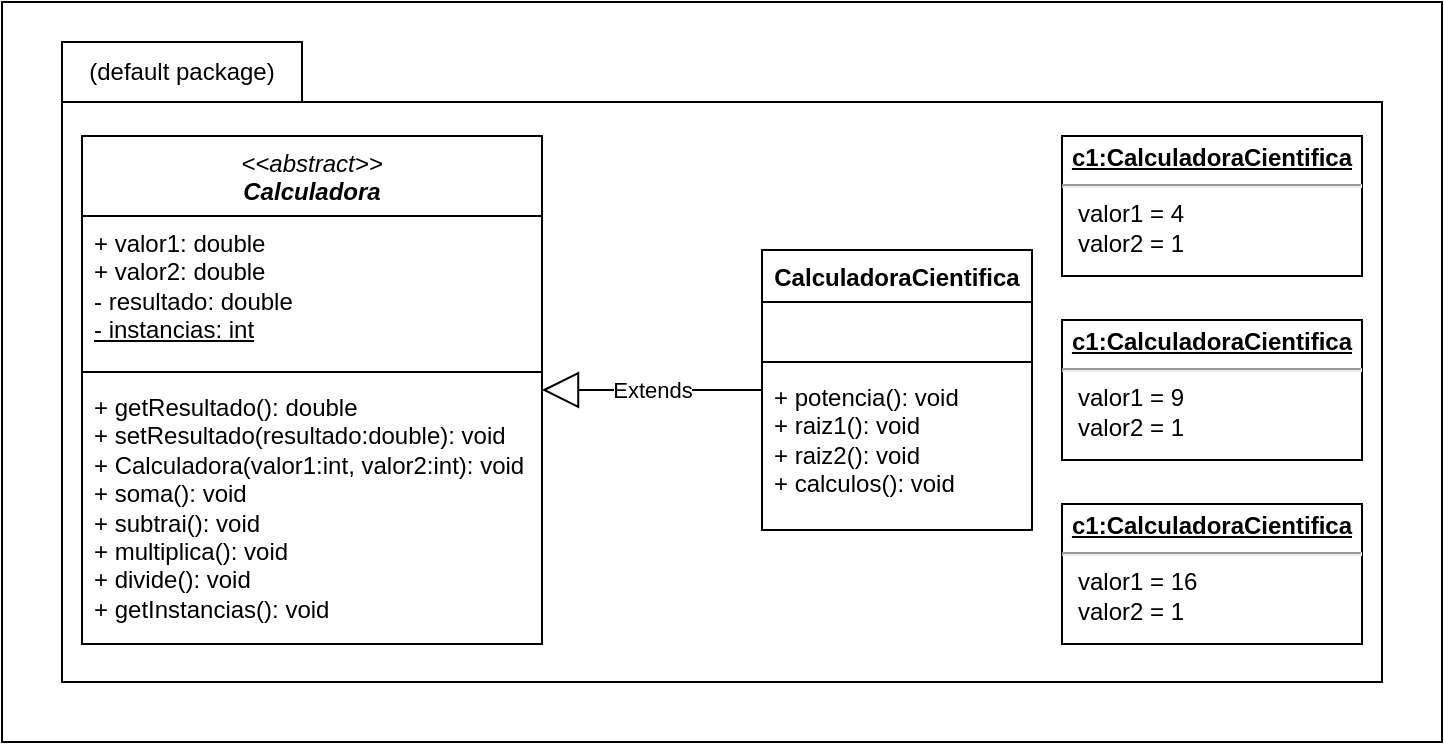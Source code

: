 <mxfile version="21.1.2" type="device">
  <diagram id="C5RBs43oDa-KdzZeNtuy" name="Page-1">
    <mxGraphModel dx="874" dy="524" grid="1" gridSize="10" guides="1" tooltips="1" connect="1" arrows="1" fold="1" page="1" pageScale="1" pageWidth="1169" pageHeight="827" math="0" shadow="0">
      <root>
        <mxCell id="WIyWlLk6GJQsqaUBKTNV-0" />
        <mxCell id="WIyWlLk6GJQsqaUBKTNV-1" parent="WIyWlLk6GJQsqaUBKTNV-0" />
        <mxCell id="9-A8NZAk2Fh6Mer7-XLS-16" value="" style="rounded=0;whiteSpace=wrap;html=1;" vertex="1" parent="WIyWlLk6GJQsqaUBKTNV-1">
          <mxGeometry width="720" height="370" as="geometry" />
        </mxCell>
        <mxCell id="xuQEHIK7s2TB4UaqOWD1-1" value="" style="shape=folder;fontStyle=1;spacingTop=10;tabWidth=120;tabHeight=30;tabPosition=left;html=1;whiteSpace=wrap;" parent="WIyWlLk6GJQsqaUBKTNV-1" vertex="1">
          <mxGeometry x="30" y="20" width="660" height="320" as="geometry" />
        </mxCell>
        <mxCell id="xuQEHIK7s2TB4UaqOWD1-2" value="(default package)" style="text;html=1;strokeColor=none;fillColor=none;align=center;verticalAlign=middle;whiteSpace=wrap;rounded=0;" parent="WIyWlLk6GJQsqaUBKTNV-1" vertex="1">
          <mxGeometry x="40" y="20" width="100" height="30" as="geometry" />
        </mxCell>
        <mxCell id="xuQEHIK7s2TB4UaqOWD1-7" value="&lt;i&gt;&lt;span style=&quot;font-weight: normal;&quot;&gt;&amp;lt;&amp;lt;abstract&amp;gt;&amp;gt;&lt;br&gt;&lt;/span&gt;Calculadora&lt;/i&gt;" style="swimlane;fontStyle=1;align=center;verticalAlign=top;childLayout=stackLayout;horizontal=1;startSize=40;horizontalStack=0;resizeParent=1;resizeParentMax=0;resizeLast=0;collapsible=1;marginBottom=0;whiteSpace=wrap;html=1;" parent="WIyWlLk6GJQsqaUBKTNV-1" vertex="1">
          <mxGeometry x="40" y="67" width="230" height="254" as="geometry" />
        </mxCell>
        <mxCell id="xuQEHIK7s2TB4UaqOWD1-8" value="&lt;div&gt;+ valor1:&amp;nbsp;double&lt;/div&gt;&lt;div&gt;+ valor2:&amp;nbsp;double&lt;/div&gt;&lt;div&gt;- resultado:&amp;nbsp;double&lt;/div&gt;&lt;div&gt;&lt;u&gt;- instancias:&amp;nbsp;int&lt;/u&gt;&lt;/div&gt;" style="text;strokeColor=none;fillColor=none;align=left;verticalAlign=top;spacingLeft=4;spacingRight=4;overflow=hidden;rotatable=0;points=[[0,0.5],[1,0.5]];portConstraint=eastwest;whiteSpace=wrap;html=1;" parent="xuQEHIK7s2TB4UaqOWD1-7" vertex="1">
          <mxGeometry y="40" width="230" height="74" as="geometry" />
        </mxCell>
        <mxCell id="xuQEHIK7s2TB4UaqOWD1-9" value="" style="line;strokeWidth=1;fillColor=none;align=left;verticalAlign=middle;spacingTop=-1;spacingLeft=3;spacingRight=3;rotatable=0;labelPosition=right;points=[];portConstraint=eastwest;strokeColor=inherit;" parent="xuQEHIK7s2TB4UaqOWD1-7" vertex="1">
          <mxGeometry y="114" width="230" height="8" as="geometry" />
        </mxCell>
        <mxCell id="xuQEHIK7s2TB4UaqOWD1-10" value="&lt;div&gt;+ getResultado(): double&lt;/div&gt;&lt;div&gt;+ setResultado(resultado:double): void&lt;/div&gt;&lt;div&gt;+ Calculadora(valor1:int, valor2:int): void&lt;/div&gt;&lt;div&gt;+ soma(): void&lt;/div&gt;&lt;div&gt;+ subtrai(): void&lt;/div&gt;&lt;div&gt;+ multiplica(): void&lt;/div&gt;&lt;div&gt;+ divide(): void&lt;/div&gt;&lt;div&gt;+ getInstancias(): void&lt;/div&gt;" style="text;strokeColor=none;fillColor=none;align=left;verticalAlign=top;spacingLeft=4;spacingRight=4;overflow=hidden;rotatable=0;points=[[0,0.5],[1,0.5]];portConstraint=eastwest;whiteSpace=wrap;html=1;" parent="xuQEHIK7s2TB4UaqOWD1-7" vertex="1">
          <mxGeometry y="122" width="230" height="132" as="geometry" />
        </mxCell>
        <mxCell id="xuQEHIK7s2TB4UaqOWD1-11" value="CalculadoraCientifica" style="swimlane;fontStyle=1;align=center;verticalAlign=top;childLayout=stackLayout;horizontal=1;startSize=26;horizontalStack=0;resizeParent=1;resizeParentMax=0;resizeLast=0;collapsible=1;marginBottom=0;whiteSpace=wrap;html=1;" parent="WIyWlLk6GJQsqaUBKTNV-1" vertex="1">
          <mxGeometry x="380" y="124" width="135" height="140" as="geometry" />
        </mxCell>
        <mxCell id="xuQEHIK7s2TB4UaqOWD1-12" value="&amp;nbsp; &amp;nbsp;" style="text;strokeColor=none;fillColor=none;align=left;verticalAlign=top;spacingLeft=4;spacingRight=4;overflow=hidden;rotatable=0;points=[[0,0.5],[1,0.5]];portConstraint=eastwest;whiteSpace=wrap;html=1;" parent="xuQEHIK7s2TB4UaqOWD1-11" vertex="1">
          <mxGeometry y="26" width="135" height="26" as="geometry" />
        </mxCell>
        <mxCell id="xuQEHIK7s2TB4UaqOWD1-13" value="" style="line;strokeWidth=1;fillColor=none;align=left;verticalAlign=middle;spacingTop=-1;spacingLeft=3;spacingRight=3;rotatable=0;labelPosition=right;points=[];portConstraint=eastwest;strokeColor=inherit;" parent="xuQEHIK7s2TB4UaqOWD1-11" vertex="1">
          <mxGeometry y="52" width="135" height="8" as="geometry" />
        </mxCell>
        <mxCell id="xuQEHIK7s2TB4UaqOWD1-14" value="&lt;div&gt;+ potencia(): void&lt;/div&gt;&lt;div&gt;+ raiz1(): void&lt;/div&gt;&lt;div&gt;+ raiz2(): void&lt;/div&gt;&lt;div&gt;+ calculos(): void&lt;/div&gt;" style="text;strokeColor=none;fillColor=none;align=left;verticalAlign=top;spacingLeft=4;spacingRight=4;overflow=hidden;rotatable=0;points=[[0,0.5],[1,0.5]];portConstraint=eastwest;whiteSpace=wrap;html=1;" parent="xuQEHIK7s2TB4UaqOWD1-11" vertex="1">
          <mxGeometry y="60" width="135" height="80" as="geometry" />
        </mxCell>
        <mxCell id="xuQEHIK7s2TB4UaqOWD1-16" value="Extends" style="endArrow=block;endSize=16;endFill=0;html=1;rounded=0;" parent="WIyWlLk6GJQsqaUBKTNV-1" source="xuQEHIK7s2TB4UaqOWD1-11" target="xuQEHIK7s2TB4UaqOWD1-7" edge="1">
          <mxGeometry width="160" relative="1" as="geometry">
            <mxPoint x="310" y="420" as="sourcePoint" />
            <mxPoint x="470" y="420" as="targetPoint" />
          </mxGeometry>
        </mxCell>
        <mxCell id="9-A8NZAk2Fh6Mer7-XLS-10" value="&lt;p style=&quot;margin:0px;margin-top:4px;text-align:center;text-decoration:underline;&quot;&gt;&lt;b&gt;c1:CalculadoraCientifica&lt;/b&gt;&lt;/p&gt;&lt;hr&gt;&lt;p style=&quot;margin:0px;margin-left:8px;&quot;&gt;valor1 = 4&lt;/p&gt;&lt;p style=&quot;margin:0px;margin-left:8px;&quot;&gt;valor2 = 1&lt;br&gt;&lt;/p&gt;" style="verticalAlign=top;align=left;overflow=fill;fontSize=12;fontFamily=Helvetica;html=1;whiteSpace=wrap;" vertex="1" parent="WIyWlLk6GJQsqaUBKTNV-1">
          <mxGeometry x="530" y="67" width="150" height="70" as="geometry" />
        </mxCell>
        <mxCell id="9-A8NZAk2Fh6Mer7-XLS-11" value="&lt;p style=&quot;margin:0px;margin-top:4px;text-align:center;text-decoration:underline;&quot;&gt;&lt;b&gt;c1:CalculadoraCientifica&lt;/b&gt;&lt;/p&gt;&lt;hr&gt;&lt;p style=&quot;border-color: var(--border-color); margin: 0px 0px 0px 8px;&quot;&gt;valor1 = 9&lt;/p&gt;&lt;p style=&quot;border-color: var(--border-color); margin: 0px 0px 0px 8px;&quot;&gt;valor2 = 1&lt;/p&gt;" style="verticalAlign=top;align=left;overflow=fill;fontSize=12;fontFamily=Helvetica;html=1;whiteSpace=wrap;" vertex="1" parent="WIyWlLk6GJQsqaUBKTNV-1">
          <mxGeometry x="530" y="159" width="150" height="70" as="geometry" />
        </mxCell>
        <mxCell id="9-A8NZAk2Fh6Mer7-XLS-12" value="&lt;p style=&quot;margin:0px;margin-top:4px;text-align:center;text-decoration:underline;&quot;&gt;&lt;b&gt;c1:CalculadoraCientifica&lt;/b&gt;&lt;/p&gt;&lt;hr&gt;&lt;p style=&quot;border-color: var(--border-color); margin: 0px 0px 0px 8px;&quot;&gt;valor1 = 16&lt;/p&gt;&lt;p style=&quot;border-color: var(--border-color); margin: 0px 0px 0px 8px;&quot;&gt;valor2 = 1&lt;/p&gt;" style="verticalAlign=top;align=left;overflow=fill;fontSize=12;fontFamily=Helvetica;html=1;whiteSpace=wrap;" vertex="1" parent="WIyWlLk6GJQsqaUBKTNV-1">
          <mxGeometry x="530" y="251" width="150" height="70" as="geometry" />
        </mxCell>
      </root>
    </mxGraphModel>
  </diagram>
</mxfile>

